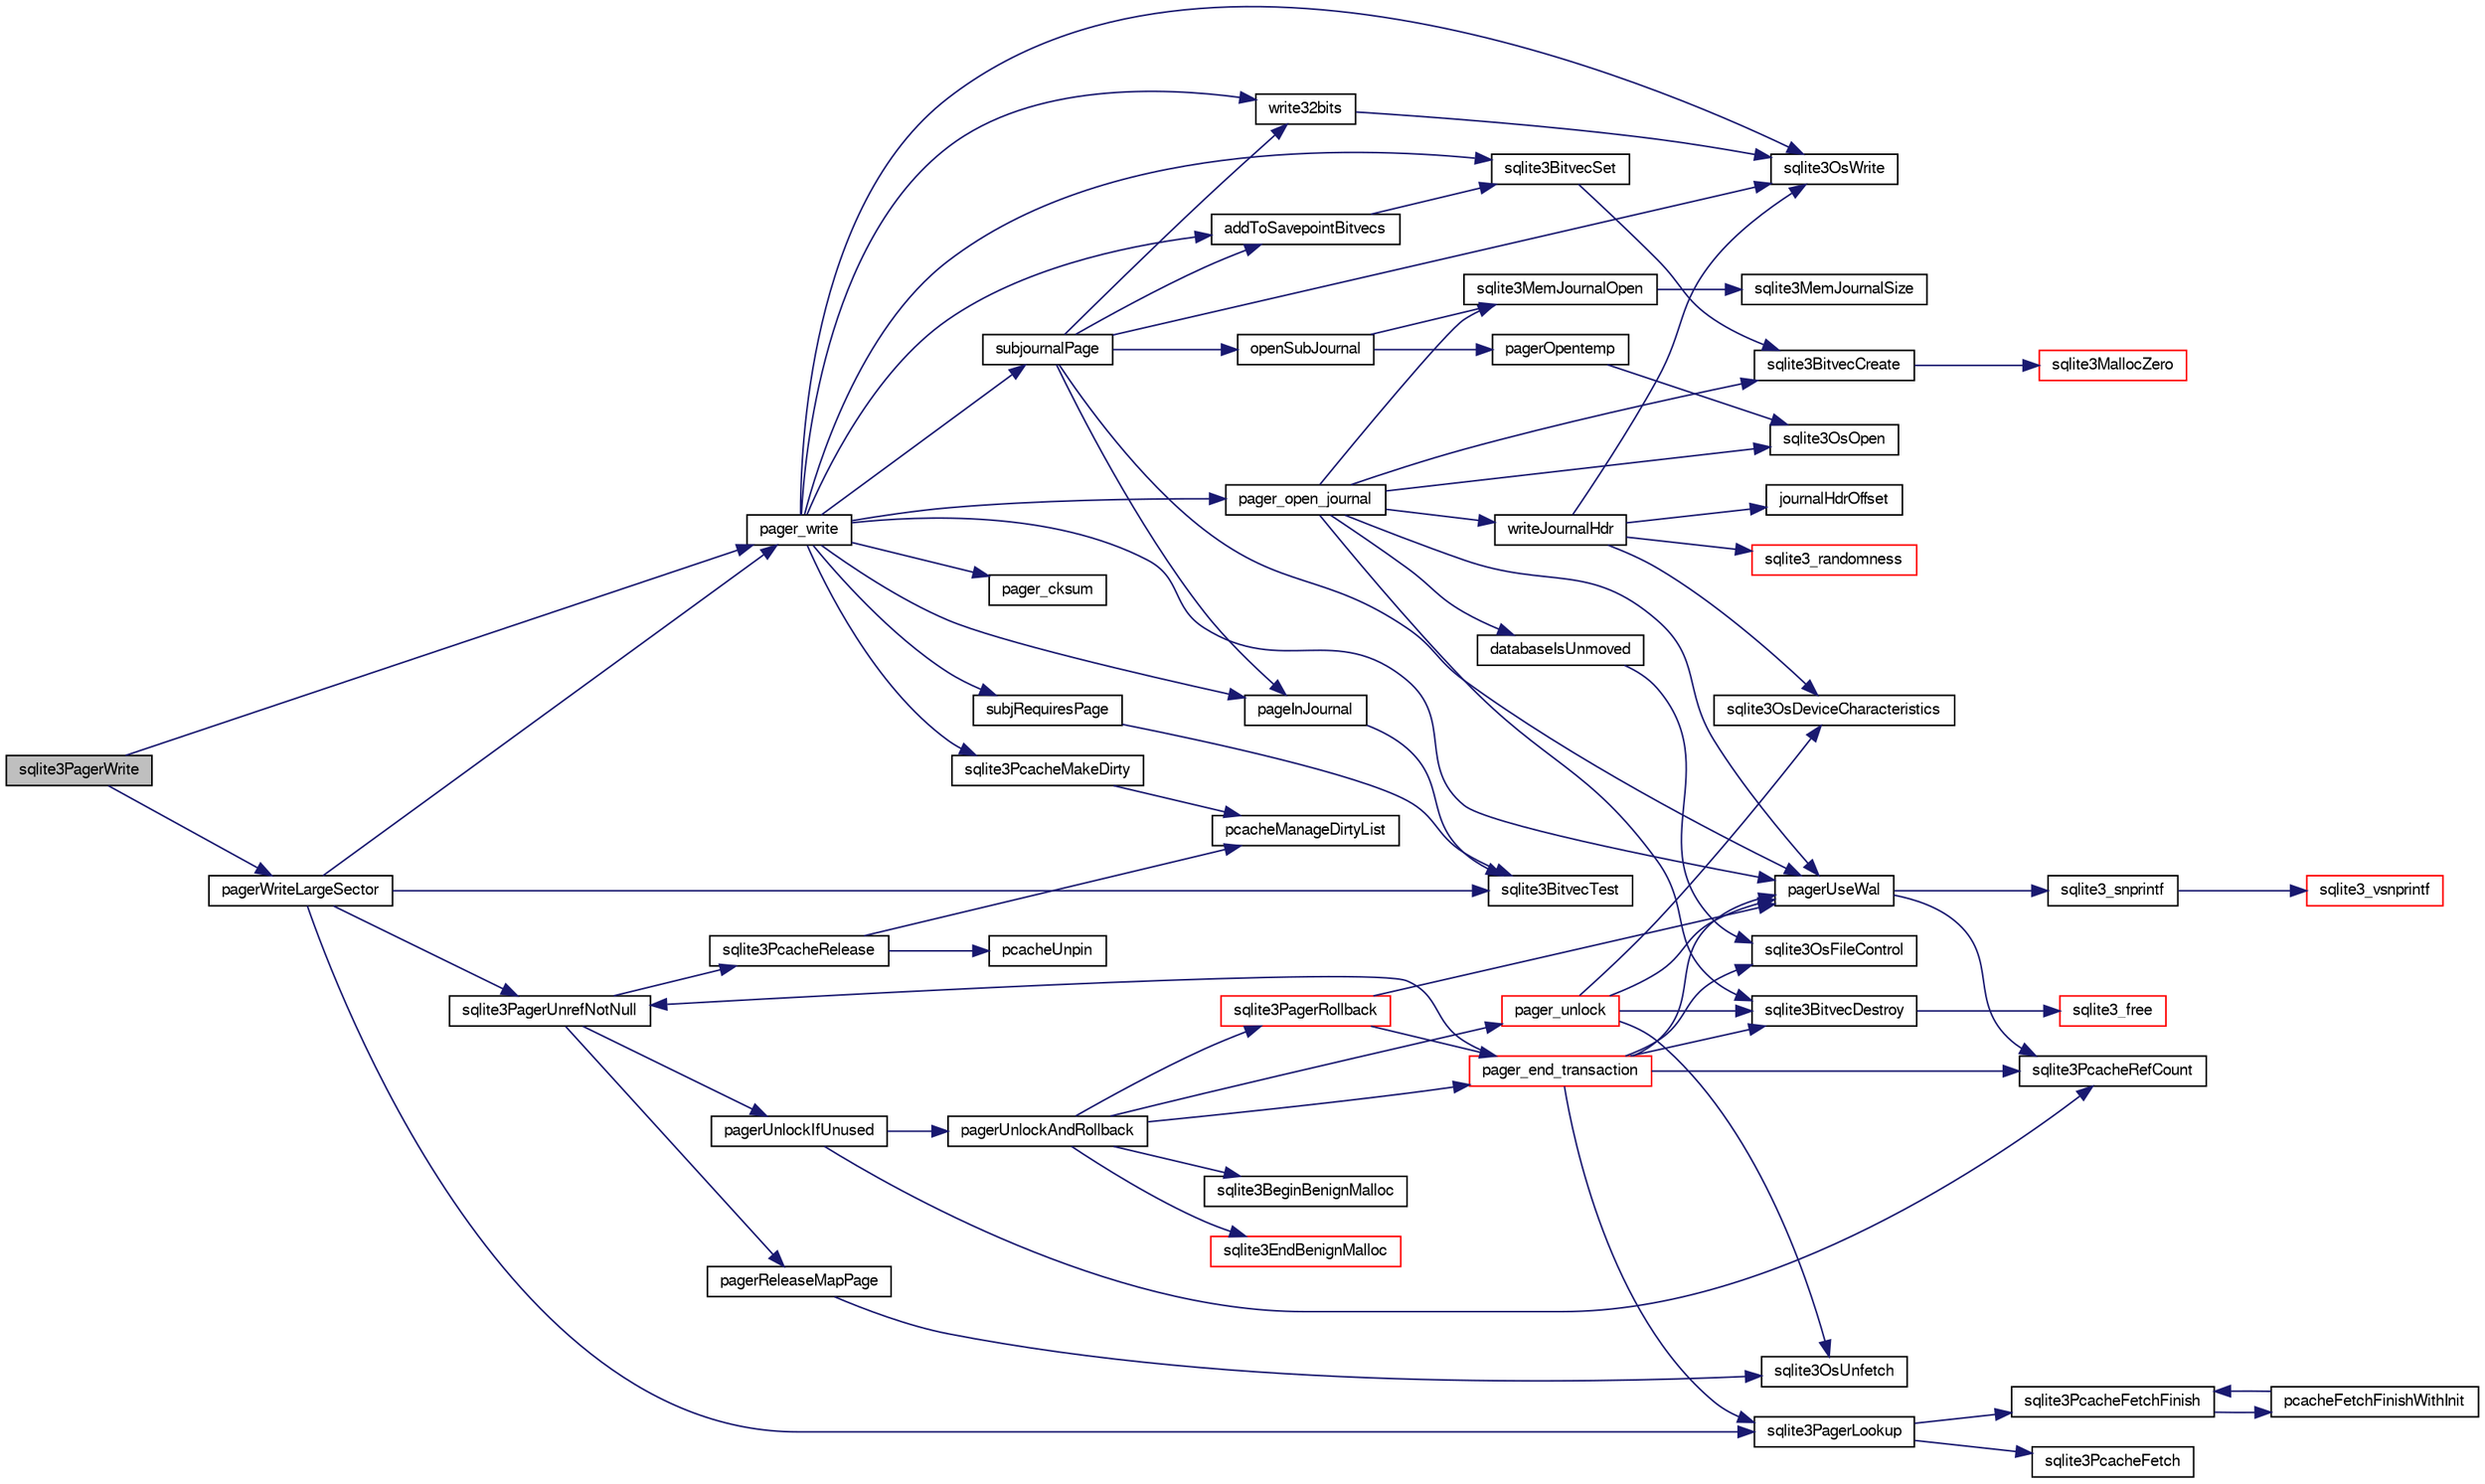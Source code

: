 digraph "sqlite3PagerWrite"
{
  edge [fontname="FreeSans",fontsize="10",labelfontname="FreeSans",labelfontsize="10"];
  node [fontname="FreeSans",fontsize="10",shape=record];
  rankdir="LR";
  Node643717 [label="sqlite3PagerWrite",height=0.2,width=0.4,color="black", fillcolor="grey75", style="filled", fontcolor="black"];
  Node643717 -> Node643718 [color="midnightblue",fontsize="10",style="solid",fontname="FreeSans"];
  Node643718 [label="pagerWriteLargeSector",height=0.2,width=0.4,color="black", fillcolor="white", style="filled",URL="$sqlite3_8c.html#a06334f0cc1c2dc95ffe29c2359928b92"];
  Node643718 -> Node643719 [color="midnightblue",fontsize="10",style="solid",fontname="FreeSans"];
  Node643719 [label="sqlite3BitvecTest",height=0.2,width=0.4,color="black", fillcolor="white", style="filled",URL="$sqlite3_8c.html#ab08693a5ff8d1b759eb50dc307ee910f"];
  Node643718 -> Node643720 [color="midnightblue",fontsize="10",style="solid",fontname="FreeSans"];
  Node643720 [label="pager_write",height=0.2,width=0.4,color="black", fillcolor="white", style="filled",URL="$sqlite3_8c.html#aa5dbf1a9dcccf0aa140b04b81325517f"];
  Node643720 -> Node643721 [color="midnightblue",fontsize="10",style="solid",fontname="FreeSans"];
  Node643721 [label="pager_open_journal",height=0.2,width=0.4,color="black", fillcolor="white", style="filled",URL="$sqlite3_8c.html#a9a5224f8941dc99ce19bb0eb24766d00"];
  Node643721 -> Node643722 [color="midnightblue",fontsize="10",style="solid",fontname="FreeSans"];
  Node643722 [label="pagerUseWal",height=0.2,width=0.4,color="black", fillcolor="white", style="filled",URL="$sqlite3_8c.html#a31def80bfe1de9284d635ba190a5eb68"];
  Node643722 -> Node643723 [color="midnightblue",fontsize="10",style="solid",fontname="FreeSans"];
  Node643723 [label="sqlite3PcacheRefCount",height=0.2,width=0.4,color="black", fillcolor="white", style="filled",URL="$sqlite3_8c.html#adee2536d23ec9628e0883ccab03b3429"];
  Node643722 -> Node643724 [color="midnightblue",fontsize="10",style="solid",fontname="FreeSans"];
  Node643724 [label="sqlite3_snprintf",height=0.2,width=0.4,color="black", fillcolor="white", style="filled",URL="$sqlite3_8c.html#aa2695a752e971577f5784122f2013c40"];
  Node643724 -> Node643725 [color="midnightblue",fontsize="10",style="solid",fontname="FreeSans"];
  Node643725 [label="sqlite3_vsnprintf",height=0.2,width=0.4,color="red", fillcolor="white", style="filled",URL="$sqlite3_8c.html#a0862c03aea71d62847e452aa655add42"];
  Node643721 -> Node644006 [color="midnightblue",fontsize="10",style="solid",fontname="FreeSans"];
  Node644006 [label="sqlite3BitvecCreate",height=0.2,width=0.4,color="black", fillcolor="white", style="filled",URL="$sqlite3_8c.html#a0a60c2422cf28790767f5bc7598514ee"];
  Node644006 -> Node643758 [color="midnightblue",fontsize="10",style="solid",fontname="FreeSans"];
  Node643758 [label="sqlite3MallocZero",height=0.2,width=0.4,color="red", fillcolor="white", style="filled",URL="$sqlite3_8c.html#ab3e07a30b9b5471f9f5e8f9cb7229934"];
  Node643721 -> Node644007 [color="midnightblue",fontsize="10",style="solid",fontname="FreeSans"];
  Node644007 [label="sqlite3MemJournalOpen",height=0.2,width=0.4,color="black", fillcolor="white", style="filled",URL="$sqlite3_8c.html#ad464be0cdcbcfad82c33db47ba916bf4"];
  Node644007 -> Node644008 [color="midnightblue",fontsize="10",style="solid",fontname="FreeSans"];
  Node644008 [label="sqlite3MemJournalSize",height=0.2,width=0.4,color="black", fillcolor="white", style="filled",URL="$sqlite3_8c.html#a467faa8c56423e1d71f1edcdf788ea01"];
  Node643721 -> Node644009 [color="midnightblue",fontsize="10",style="solid",fontname="FreeSans"];
  Node644009 [label="databaseIsUnmoved",height=0.2,width=0.4,color="black", fillcolor="white", style="filled",URL="$sqlite3_8c.html#a25aec96ef7cef0d1999b492b4b74a767"];
  Node644009 -> Node644010 [color="midnightblue",fontsize="10",style="solid",fontname="FreeSans"];
  Node644010 [label="sqlite3OsFileControl",height=0.2,width=0.4,color="black", fillcolor="white", style="filled",URL="$sqlite3_8c.html#aa8dad928f8e52b454c6d82bd2fe5c3fc"];
  Node643721 -> Node644011 [color="midnightblue",fontsize="10",style="solid",fontname="FreeSans"];
  Node644011 [label="sqlite3OsOpen",height=0.2,width=0.4,color="black", fillcolor="white", style="filled",URL="$sqlite3_8c.html#a12a1f3451e28f9cecd19cf0bb4f8f416"];
  Node643721 -> Node644012 [color="midnightblue",fontsize="10",style="solid",fontname="FreeSans"];
  Node644012 [label="writeJournalHdr",height=0.2,width=0.4,color="black", fillcolor="white", style="filled",URL="$sqlite3_8c.html#a0b0a4fa9c3fe997aaa565b1e438acca7"];
  Node644012 -> Node644013 [color="midnightblue",fontsize="10",style="solid",fontname="FreeSans"];
  Node644013 [label="journalHdrOffset",height=0.2,width=0.4,color="black", fillcolor="white", style="filled",URL="$sqlite3_8c.html#ade39a2ad6c5f6511b13e92c024e83888"];
  Node644012 -> Node644014 [color="midnightblue",fontsize="10",style="solid",fontname="FreeSans"];
  Node644014 [label="sqlite3OsDeviceCharacteristics",height=0.2,width=0.4,color="black", fillcolor="white", style="filled",URL="$sqlite3_8c.html#a251e030ce1bd2e552bc2dd66b1ac36d0"];
  Node644012 -> Node643901 [color="midnightblue",fontsize="10",style="solid",fontname="FreeSans"];
  Node643901 [label="sqlite3_randomness",height=0.2,width=0.4,color="red", fillcolor="white", style="filled",URL="$sqlite3_8c.html#aa452ad88657d4606e137b09c4e9315c7"];
  Node644012 -> Node644015 [color="midnightblue",fontsize="10",style="solid",fontname="FreeSans"];
  Node644015 [label="sqlite3OsWrite",height=0.2,width=0.4,color="black", fillcolor="white", style="filled",URL="$sqlite3_8c.html#a1eea7ec327af84c05b4dd4cc075a537f"];
  Node643721 -> Node644016 [color="midnightblue",fontsize="10",style="solid",fontname="FreeSans"];
  Node644016 [label="sqlite3BitvecDestroy",height=0.2,width=0.4,color="black", fillcolor="white", style="filled",URL="$sqlite3_8c.html#ab732400d8022b48df1b7b3ee41be045d"];
  Node644016 -> Node643739 [color="midnightblue",fontsize="10",style="solid",fontname="FreeSans"];
  Node643739 [label="sqlite3_free",height=0.2,width=0.4,color="red", fillcolor="white", style="filled",URL="$sqlite3_8c.html#a6552349e36a8a691af5487999ab09519"];
  Node643720 -> Node644017 [color="midnightblue",fontsize="10",style="solid",fontname="FreeSans"];
  Node644017 [label="sqlite3PcacheMakeDirty",height=0.2,width=0.4,color="black", fillcolor="white", style="filled",URL="$sqlite3_8c.html#ab2add4c541df2d0b57a993930ee18a3a"];
  Node644017 -> Node644018 [color="midnightblue",fontsize="10",style="solid",fontname="FreeSans"];
  Node644018 [label="pcacheManageDirtyList",height=0.2,width=0.4,color="black", fillcolor="white", style="filled",URL="$sqlite3_8c.html#aae9bc2ddff700c30e5f9c80d531d6acc"];
  Node643720 -> Node644019 [color="midnightblue",fontsize="10",style="solid",fontname="FreeSans"];
  Node644019 [label="pageInJournal",height=0.2,width=0.4,color="black", fillcolor="white", style="filled",URL="$sqlite3_8c.html#a07fb7c067274e7abc0a9ea2d3ffed616"];
  Node644019 -> Node643719 [color="midnightblue",fontsize="10",style="solid",fontname="FreeSans"];
  Node643720 -> Node644020 [color="midnightblue",fontsize="10",style="solid",fontname="FreeSans"];
  Node644020 [label="subjRequiresPage",height=0.2,width=0.4,color="black", fillcolor="white", style="filled",URL="$sqlite3_8c.html#a8c8d460aa8cc7cb907b2e04844aaba86"];
  Node644020 -> Node643719 [color="midnightblue",fontsize="10",style="solid",fontname="FreeSans"];
  Node643720 -> Node643722 [color="midnightblue",fontsize="10",style="solid",fontname="FreeSans"];
  Node643720 -> Node644021 [color="midnightblue",fontsize="10",style="solid",fontname="FreeSans"];
  Node644021 [label="pager_cksum",height=0.2,width=0.4,color="black", fillcolor="white", style="filled",URL="$sqlite3_8c.html#aabee8392d616aa1523fd6521cd2eb2b2"];
  Node643720 -> Node644022 [color="midnightblue",fontsize="10",style="solid",fontname="FreeSans"];
  Node644022 [label="write32bits",height=0.2,width=0.4,color="black", fillcolor="white", style="filled",URL="$sqlite3_8c.html#a5db7813c01a178a634f0dcd6e7766ed6"];
  Node644022 -> Node644015 [color="midnightblue",fontsize="10",style="solid",fontname="FreeSans"];
  Node643720 -> Node644015 [color="midnightblue",fontsize="10",style="solid",fontname="FreeSans"];
  Node643720 -> Node644023 [color="midnightblue",fontsize="10",style="solid",fontname="FreeSans"];
  Node644023 [label="sqlite3BitvecSet",height=0.2,width=0.4,color="black", fillcolor="white", style="filled",URL="$sqlite3_8c.html#a1f3c6d64d5d889e451d6725b1eb458be"];
  Node644023 -> Node644006 [color="midnightblue",fontsize="10",style="solid",fontname="FreeSans"];
  Node643720 -> Node644024 [color="midnightblue",fontsize="10",style="solid",fontname="FreeSans"];
  Node644024 [label="addToSavepointBitvecs",height=0.2,width=0.4,color="black", fillcolor="white", style="filled",URL="$sqlite3_8c.html#aa2e9bb02bb6975d83ec875f0792792f0"];
  Node644024 -> Node644023 [color="midnightblue",fontsize="10",style="solid",fontname="FreeSans"];
  Node643720 -> Node644025 [color="midnightblue",fontsize="10",style="solid",fontname="FreeSans"];
  Node644025 [label="subjournalPage",height=0.2,width=0.4,color="black", fillcolor="white", style="filled",URL="$sqlite3_8c.html#a836f5a13ba09ee3f118ebe73b58591c4"];
  Node644025 -> Node643722 [color="midnightblue",fontsize="10",style="solid",fontname="FreeSans"];
  Node644025 -> Node644019 [color="midnightblue",fontsize="10",style="solid",fontname="FreeSans"];
  Node644025 -> Node644026 [color="midnightblue",fontsize="10",style="solid",fontname="FreeSans"];
  Node644026 [label="openSubJournal",height=0.2,width=0.4,color="black", fillcolor="white", style="filled",URL="$sqlite3_8c.html#a69f445a04e423a1eaf24a2b9f035b427"];
  Node644026 -> Node644007 [color="midnightblue",fontsize="10",style="solid",fontname="FreeSans"];
  Node644026 -> Node644027 [color="midnightblue",fontsize="10",style="solid",fontname="FreeSans"];
  Node644027 [label="pagerOpentemp",height=0.2,width=0.4,color="black", fillcolor="white", style="filled",URL="$sqlite3_8c.html#aebcb4ac28e13fcb66454bb555327c331"];
  Node644027 -> Node644011 [color="midnightblue",fontsize="10",style="solid",fontname="FreeSans"];
  Node644025 -> Node644022 [color="midnightblue",fontsize="10",style="solid",fontname="FreeSans"];
  Node644025 -> Node644015 [color="midnightblue",fontsize="10",style="solid",fontname="FreeSans"];
  Node644025 -> Node644024 [color="midnightblue",fontsize="10",style="solid",fontname="FreeSans"];
  Node643718 -> Node644028 [color="midnightblue",fontsize="10",style="solid",fontname="FreeSans"];
  Node644028 [label="sqlite3PagerUnrefNotNull",height=0.2,width=0.4,color="black", fillcolor="white", style="filled",URL="$sqlite3_8c.html#a4b314f96f09f5c68c94672e420e31ab9"];
  Node644028 -> Node644029 [color="midnightblue",fontsize="10",style="solid",fontname="FreeSans"];
  Node644029 [label="pagerReleaseMapPage",height=0.2,width=0.4,color="black", fillcolor="white", style="filled",URL="$sqlite3_8c.html#aefa288f9febba49488ab634f8b0d5f6d"];
  Node644029 -> Node644030 [color="midnightblue",fontsize="10",style="solid",fontname="FreeSans"];
  Node644030 [label="sqlite3OsUnfetch",height=0.2,width=0.4,color="black", fillcolor="white", style="filled",URL="$sqlite3_8c.html#abc0da72cb8b8989cf8708b572fe5fef4"];
  Node644028 -> Node644031 [color="midnightblue",fontsize="10",style="solid",fontname="FreeSans"];
  Node644031 [label="sqlite3PcacheRelease",height=0.2,width=0.4,color="black", fillcolor="white", style="filled",URL="$sqlite3_8c.html#ad07fc7a8130ad1e77861f345084b1b83"];
  Node644031 -> Node644032 [color="midnightblue",fontsize="10",style="solid",fontname="FreeSans"];
  Node644032 [label="pcacheUnpin",height=0.2,width=0.4,color="black", fillcolor="white", style="filled",URL="$sqlite3_8c.html#a76530dde0f26366c0614d713daf9859c"];
  Node644031 -> Node644018 [color="midnightblue",fontsize="10",style="solid",fontname="FreeSans"];
  Node644028 -> Node644033 [color="midnightblue",fontsize="10",style="solid",fontname="FreeSans"];
  Node644033 [label="pagerUnlockIfUnused",height=0.2,width=0.4,color="black", fillcolor="white", style="filled",URL="$sqlite3_8c.html#abf547f4276efb6f10262f7fde1e4d065"];
  Node644033 -> Node643723 [color="midnightblue",fontsize="10",style="solid",fontname="FreeSans"];
  Node644033 -> Node644034 [color="midnightblue",fontsize="10",style="solid",fontname="FreeSans"];
  Node644034 [label="pagerUnlockAndRollback",height=0.2,width=0.4,color="black", fillcolor="white", style="filled",URL="$sqlite3_8c.html#a02d96b7bf62c3b13ba905d168914518c"];
  Node644034 -> Node643799 [color="midnightblue",fontsize="10",style="solid",fontname="FreeSans"];
  Node643799 [label="sqlite3BeginBenignMalloc",height=0.2,width=0.4,color="black", fillcolor="white", style="filled",URL="$sqlite3_8c.html#a3344c0e2b1b6df701a1cb326602fac14"];
  Node644034 -> Node644035 [color="midnightblue",fontsize="10",style="solid",fontname="FreeSans"];
  Node644035 [label="sqlite3PagerRollback",height=0.2,width=0.4,color="red", fillcolor="white", style="filled",URL="$sqlite3_8c.html#afdd2ecbb97b7a716892ff6bd10c7dfd0"];
  Node644035 -> Node643722 [color="midnightblue",fontsize="10",style="solid",fontname="FreeSans"];
  Node644035 -> Node644106 [color="midnightblue",fontsize="10",style="solid",fontname="FreeSans"];
  Node644106 [label="pager_end_transaction",height=0.2,width=0.4,color="red", fillcolor="white", style="filled",URL="$sqlite3_8c.html#a0814e2cfab386b1e3ba74528870339fe"];
  Node644106 -> Node643722 [color="midnightblue",fontsize="10",style="solid",fontname="FreeSans"];
  Node644106 -> Node643723 [color="midnightblue",fontsize="10",style="solid",fontname="FreeSans"];
  Node644106 -> Node644053 [color="midnightblue",fontsize="10",style="solid",fontname="FreeSans"];
  Node644053 [label="sqlite3PagerLookup",height=0.2,width=0.4,color="black", fillcolor="white", style="filled",URL="$sqlite3_8c.html#a1252ec03814f64eed236cfb21094cafd"];
  Node644053 -> Node644054 [color="midnightblue",fontsize="10",style="solid",fontname="FreeSans"];
  Node644054 [label="sqlite3PcacheFetch",height=0.2,width=0.4,color="black", fillcolor="white", style="filled",URL="$sqlite3_8c.html#a51a10151c5ec2c1c9e6fd615e95a3450"];
  Node644053 -> Node644055 [color="midnightblue",fontsize="10",style="solid",fontname="FreeSans"];
  Node644055 [label="sqlite3PcacheFetchFinish",height=0.2,width=0.4,color="black", fillcolor="white", style="filled",URL="$sqlite3_8c.html#a21f330cb082d63a111f64257e823a4b1"];
  Node644055 -> Node644056 [color="midnightblue",fontsize="10",style="solid",fontname="FreeSans"];
  Node644056 [label="pcacheFetchFinishWithInit",height=0.2,width=0.4,color="black", fillcolor="white", style="filled",URL="$sqlite3_8c.html#aa202d18b38a90f758ff6ccfc956920eb"];
  Node644056 -> Node644055 [color="midnightblue",fontsize="10",style="solid",fontname="FreeSans"];
  Node644106 -> Node644028 [color="midnightblue",fontsize="10",style="solid",fontname="FreeSans"];
  Node644106 -> Node644016 [color="midnightblue",fontsize="10",style="solid",fontname="FreeSans"];
  Node644106 -> Node644010 [color="midnightblue",fontsize="10",style="solid",fontname="FreeSans"];
  Node644034 -> Node643800 [color="midnightblue",fontsize="10",style="solid",fontname="FreeSans"];
  Node643800 [label="sqlite3EndBenignMalloc",height=0.2,width=0.4,color="red", fillcolor="white", style="filled",URL="$sqlite3_8c.html#a4582127cc64d483dc66c7acf9d8d8fbb"];
  Node644034 -> Node644106 [color="midnightblue",fontsize="10",style="solid",fontname="FreeSans"];
  Node644034 -> Node644131 [color="midnightblue",fontsize="10",style="solid",fontname="FreeSans"];
  Node644131 [label="pager_unlock",height=0.2,width=0.4,color="red", fillcolor="white", style="filled",URL="$sqlite3_8c.html#a5b54bd09bd76fa68eb6310fbf9bbaf20"];
  Node644131 -> Node644016 [color="midnightblue",fontsize="10",style="solid",fontname="FreeSans"];
  Node644131 -> Node643722 [color="midnightblue",fontsize="10",style="solid",fontname="FreeSans"];
  Node644131 -> Node644014 [color="midnightblue",fontsize="10",style="solid",fontname="FreeSans"];
  Node644131 -> Node644030 [color="midnightblue",fontsize="10",style="solid",fontname="FreeSans"];
  Node643718 -> Node644053 [color="midnightblue",fontsize="10",style="solid",fontname="FreeSans"];
  Node643717 -> Node643720 [color="midnightblue",fontsize="10",style="solid",fontname="FreeSans"];
}
